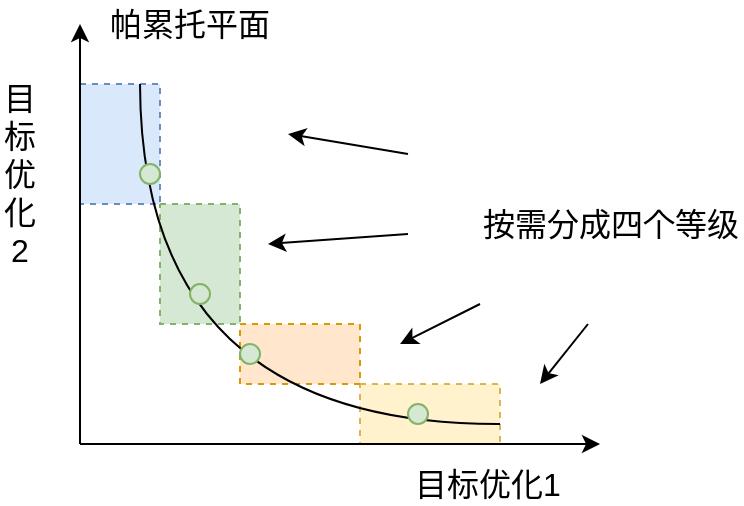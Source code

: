 <mxfile version="14.7.4" type="github">
  <diagram id="VAKA2nnfKOur8gSiYJDS" name="第 1 页">
    <mxGraphModel dx="870" dy="538" grid="1" gridSize="10" guides="1" tooltips="1" connect="1" arrows="1" fold="1" page="1" pageScale="1" pageWidth="827" pageHeight="1169" math="0" shadow="0">
      <root>
        <mxCell id="0" />
        <mxCell id="1" parent="0" />
        <mxCell id="fTlRH3zY6GzR0nQ0hEID-33" value="" style="rounded=0;whiteSpace=wrap;html=1;dashed=1;fillColor=#fff2cc;strokeColor=#d6b656;" vertex="1" parent="1">
          <mxGeometry x="380" y="270" width="70" height="30" as="geometry" />
        </mxCell>
        <mxCell id="fTlRH3zY6GzR0nQ0hEID-32" value="" style="rounded=0;whiteSpace=wrap;html=1;dashed=1;fillColor=#ffe6cc;strokeColor=#d79b00;" vertex="1" parent="1">
          <mxGeometry x="320" y="240" width="60" height="30" as="geometry" />
        </mxCell>
        <mxCell id="fTlRH3zY6GzR0nQ0hEID-28" value="" style="rounded=0;whiteSpace=wrap;html=1;dashed=1;fillColor=#d5e8d4;strokeColor=#82b366;" vertex="1" parent="1">
          <mxGeometry x="280" y="180" width="40" height="60" as="geometry" />
        </mxCell>
        <mxCell id="fTlRH3zY6GzR0nQ0hEID-21" value="" style="rounded=0;whiteSpace=wrap;html=1;dashed=1;fillColor=#dae8fc;strokeColor=#6c8ebf;" vertex="1" parent="1">
          <mxGeometry x="240" y="120" width="40" height="60" as="geometry" />
        </mxCell>
        <mxCell id="fTlRH3zY6GzR0nQ0hEID-1" value="" style="endArrow=classic;html=1;" edge="1" parent="1">
          <mxGeometry width="50" height="50" relative="1" as="geometry">
            <mxPoint x="240" y="300" as="sourcePoint" />
            <mxPoint x="240" y="90" as="targetPoint" />
          </mxGeometry>
        </mxCell>
        <mxCell id="fTlRH3zY6GzR0nQ0hEID-2" value="" style="endArrow=classic;html=1;" edge="1" parent="1">
          <mxGeometry width="50" height="50" relative="1" as="geometry">
            <mxPoint x="240" y="300" as="sourcePoint" />
            <mxPoint x="500" y="300" as="targetPoint" />
          </mxGeometry>
        </mxCell>
        <mxCell id="fTlRH3zY6GzR0nQ0hEID-3" value="" style="endArrow=none;html=1;edgeStyle=orthogonalEdgeStyle;curved=1;endFill=0;" edge="1" parent="1">
          <mxGeometry width="50" height="50" relative="1" as="geometry">
            <mxPoint x="450" y="290" as="sourcePoint" />
            <mxPoint x="270" y="120" as="targetPoint" />
          </mxGeometry>
        </mxCell>
        <mxCell id="fTlRH3zY6GzR0nQ0hEID-4" value="" style="ellipse;whiteSpace=wrap;html=1;aspect=fixed;fillColor=#d5e8d4;strokeColor=#82b366;" vertex="1" parent="1">
          <mxGeometry x="404" y="280" width="10" height="10" as="geometry" />
        </mxCell>
        <mxCell id="fTlRH3zY6GzR0nQ0hEID-6" value="" style="ellipse;whiteSpace=wrap;html=1;aspect=fixed;fillColor=#d5e8d4;strokeColor=#82b366;" vertex="1" parent="1">
          <mxGeometry x="320" y="250" width="10" height="10" as="geometry" />
        </mxCell>
        <mxCell id="fTlRH3zY6GzR0nQ0hEID-7" value="" style="ellipse;whiteSpace=wrap;html=1;aspect=fixed;fillColor=#d5e8d4;strokeColor=#82b366;" vertex="1" parent="1">
          <mxGeometry x="295" y="220" width="10" height="10" as="geometry" />
        </mxCell>
        <mxCell id="fTlRH3zY6GzR0nQ0hEID-8" value="" style="ellipse;whiteSpace=wrap;html=1;aspect=fixed;fillColor=#d5e8d4;strokeColor=#82b366;" vertex="1" parent="1">
          <mxGeometry x="270" y="160" width="10" height="10" as="geometry" />
        </mxCell>
        <mxCell id="fTlRH3zY6GzR0nQ0hEID-37" value="目标优化1" style="text;html=1;strokeColor=none;fillColor=none;align=center;verticalAlign=middle;whiteSpace=wrap;rounded=0;dashed=1;fontSize=16;" vertex="1" parent="1">
          <mxGeometry x="404" y="310" width="80" height="20" as="geometry" />
        </mxCell>
        <mxCell id="fTlRH3zY6GzR0nQ0hEID-38" value="目标优化2" style="text;html=1;strokeColor=none;fillColor=none;align=center;verticalAlign=middle;whiteSpace=wrap;rounded=0;dashed=1;fontSize=16;" vertex="1" parent="1">
          <mxGeometry x="200" y="135" width="20" height="60" as="geometry" />
        </mxCell>
        <mxCell id="fTlRH3zY6GzR0nQ0hEID-39" value="&lt;span style=&quot;font-size: 12.0pt ; line-height: 150%&quot;&gt;帕累托平面&lt;/span&gt;" style="text;html=1;strokeColor=none;fillColor=none;align=center;verticalAlign=middle;whiteSpace=wrap;rounded=0;dashed=1;fontSize=16;" vertex="1" parent="1">
          <mxGeometry x="250" y="80" width="90" height="20" as="geometry" />
        </mxCell>
        <mxCell id="fTlRH3zY6GzR0nQ0hEID-40" value="按需分成四个等级" style="text;html=1;strokeColor=none;fillColor=none;align=center;verticalAlign=middle;whiteSpace=wrap;rounded=0;dashed=1;fontSize=16;" vertex="1" parent="1">
          <mxGeometry x="440" y="180" width="131" height="20" as="geometry" />
        </mxCell>
        <mxCell id="fTlRH3zY6GzR0nQ0hEID-41" value="" style="endArrow=classic;html=1;fontSize=16;" edge="1" parent="1">
          <mxGeometry width="50" height="50" relative="1" as="geometry">
            <mxPoint x="404" y="155" as="sourcePoint" />
            <mxPoint x="344" y="145" as="targetPoint" />
            <Array as="points">
              <mxPoint x="404" y="155" />
            </Array>
          </mxGeometry>
        </mxCell>
        <mxCell id="fTlRH3zY6GzR0nQ0hEID-42" value="" style="endArrow=classic;html=1;fontSize=16;" edge="1" parent="1">
          <mxGeometry width="50" height="50" relative="1" as="geometry">
            <mxPoint x="404" y="195" as="sourcePoint" />
            <mxPoint x="334" y="200" as="targetPoint" />
            <Array as="points">
              <mxPoint x="404" y="195" />
            </Array>
          </mxGeometry>
        </mxCell>
        <mxCell id="fTlRH3zY6GzR0nQ0hEID-43" value="" style="endArrow=classic;html=1;fontSize=16;" edge="1" parent="1">
          <mxGeometry width="50" height="50" relative="1" as="geometry">
            <mxPoint x="440" y="230" as="sourcePoint" />
            <mxPoint x="400" y="250" as="targetPoint" />
            <Array as="points">
              <mxPoint x="440" y="230" />
            </Array>
          </mxGeometry>
        </mxCell>
        <mxCell id="fTlRH3zY6GzR0nQ0hEID-44" value="" style="endArrow=classic;html=1;fontSize=16;" edge="1" parent="1">
          <mxGeometry width="50" height="50" relative="1" as="geometry">
            <mxPoint x="494" y="240" as="sourcePoint" />
            <mxPoint x="470" y="270" as="targetPoint" />
            <Array as="points">
              <mxPoint x="494" y="240" />
            </Array>
          </mxGeometry>
        </mxCell>
      </root>
    </mxGraphModel>
  </diagram>
</mxfile>

